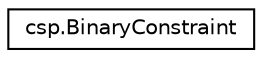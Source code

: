 digraph "Graphical Class Hierarchy"
{
  edge [fontname="Helvetica",fontsize="10",labelfontname="Helvetica",labelfontsize="10"];
  node [fontname="Helvetica",fontsize="10",shape=record];
  rankdir="LR";
  Node1 [label="csp.BinaryConstraint",height=0.2,width=0.4,color="black", fillcolor="white", style="filled",URL="$classcsp_1_1_binary_constraint.html"];
}
